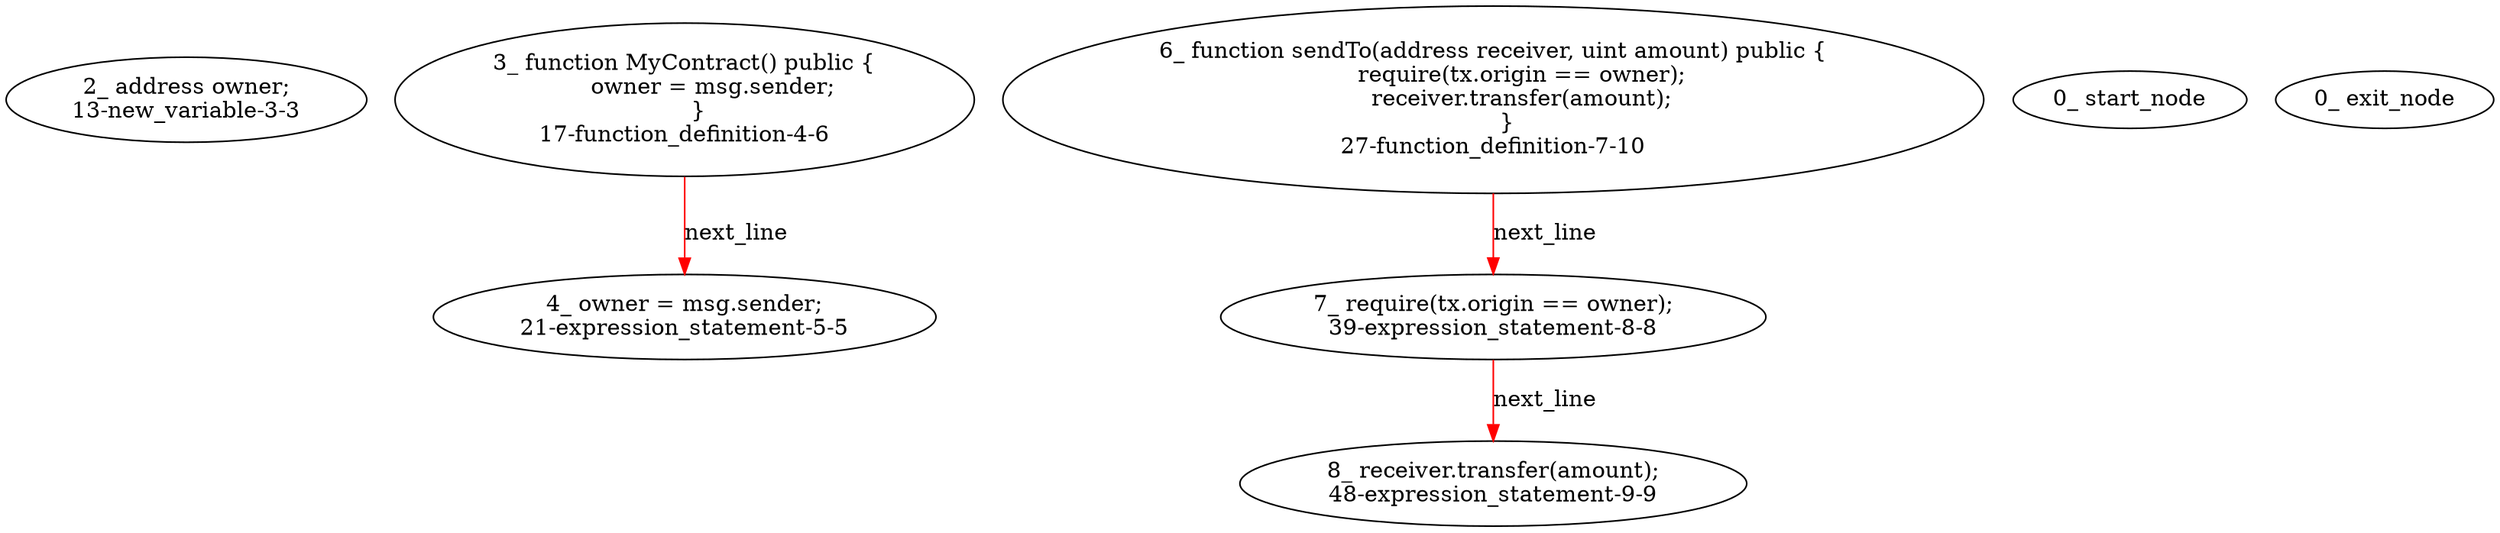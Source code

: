 digraph  {
13 [label="2_ address owner;\n13-new_variable-3-3", method="", type_label=new_variable];
17 [label="3_ function MyContract() public {\n        owner = msg.sender;\n    }\n17-function_definition-4-6", method="MyContract()", type_label=function_definition];
21 [label="4_ owner = msg.sender;\n21-expression_statement-5-5", method="MyContract()", type_label=expression_statement];
27 [label="6_ function sendTo(address receiver, uint amount) public {\n        require(tx.origin == owner);\n        receiver.transfer(amount);\n    }\n27-function_definition-7-10", method="sendTo(address receiver,uint amount)", type_label=function_definition];
39 [label="7_ require(tx.origin == owner);\n39-expression_statement-8-8", method="sendTo(address receiver,uint amount)", type_label=expression_statement];
48 [label="8_ receiver.transfer(amount);\n48-expression_statement-9-9", method="sendTo(address receiver,uint amount)", type_label=expression_statement];
1 [label="0_ start_node", method="", type_label=start];
2 [label="0_ exit_node", method="", type_label=exit];
17 -> 21  [color=red, controlflow_type=next_line, edge_type=CFG_edge, key=0, label=next_line];
27 -> 39  [color=red, controlflow_type=next_line, edge_type=CFG_edge, key=0, label=next_line];
39 -> 48  [color=red, controlflow_type=next_line, edge_type=CFG_edge, key=0, label=next_line];
}
